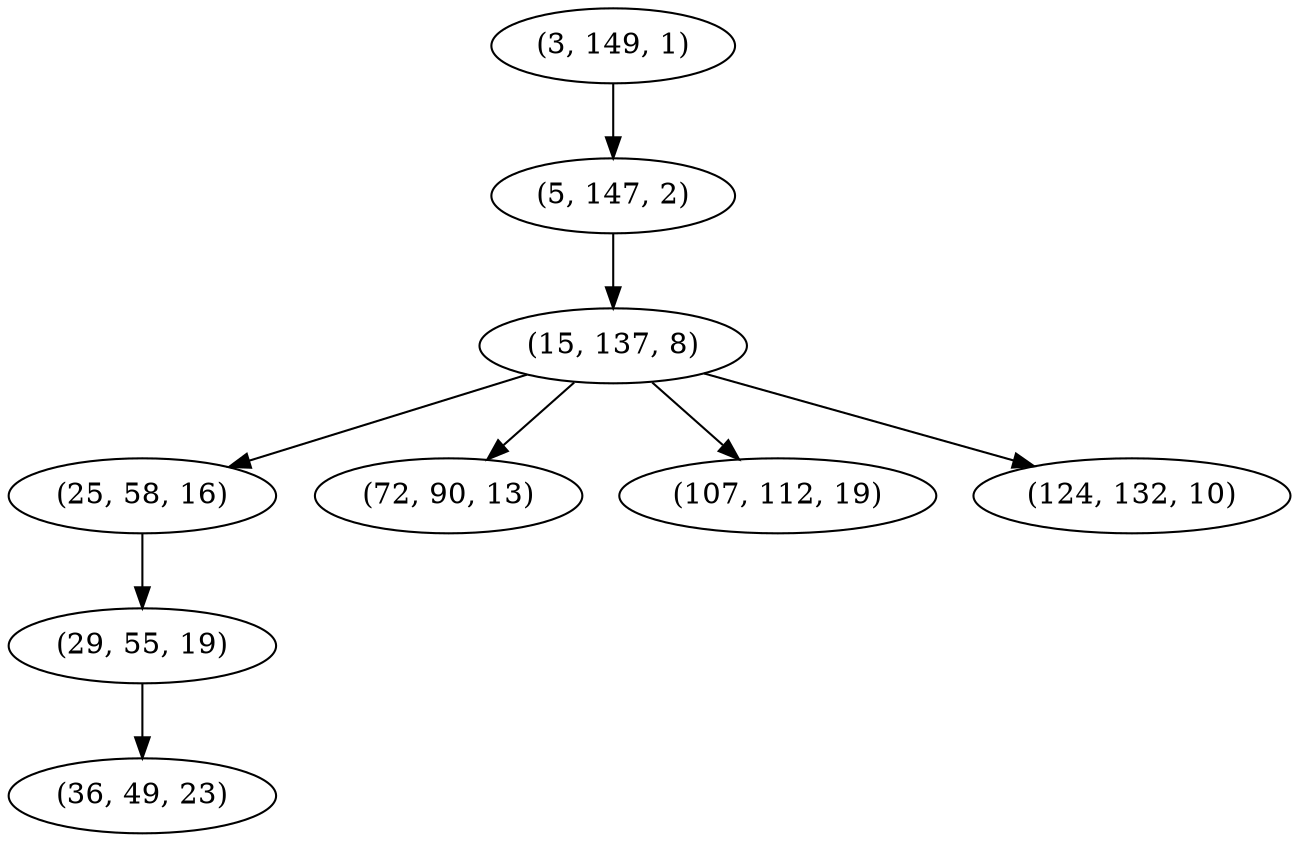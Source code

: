 digraph tree {
    "(3, 149, 1)";
    "(5, 147, 2)";
    "(15, 137, 8)";
    "(25, 58, 16)";
    "(29, 55, 19)";
    "(36, 49, 23)";
    "(72, 90, 13)";
    "(107, 112, 19)";
    "(124, 132, 10)";
    "(3, 149, 1)" -> "(5, 147, 2)";
    "(5, 147, 2)" -> "(15, 137, 8)";
    "(15, 137, 8)" -> "(25, 58, 16)";
    "(15, 137, 8)" -> "(72, 90, 13)";
    "(15, 137, 8)" -> "(107, 112, 19)";
    "(15, 137, 8)" -> "(124, 132, 10)";
    "(25, 58, 16)" -> "(29, 55, 19)";
    "(29, 55, 19)" -> "(36, 49, 23)";
}
